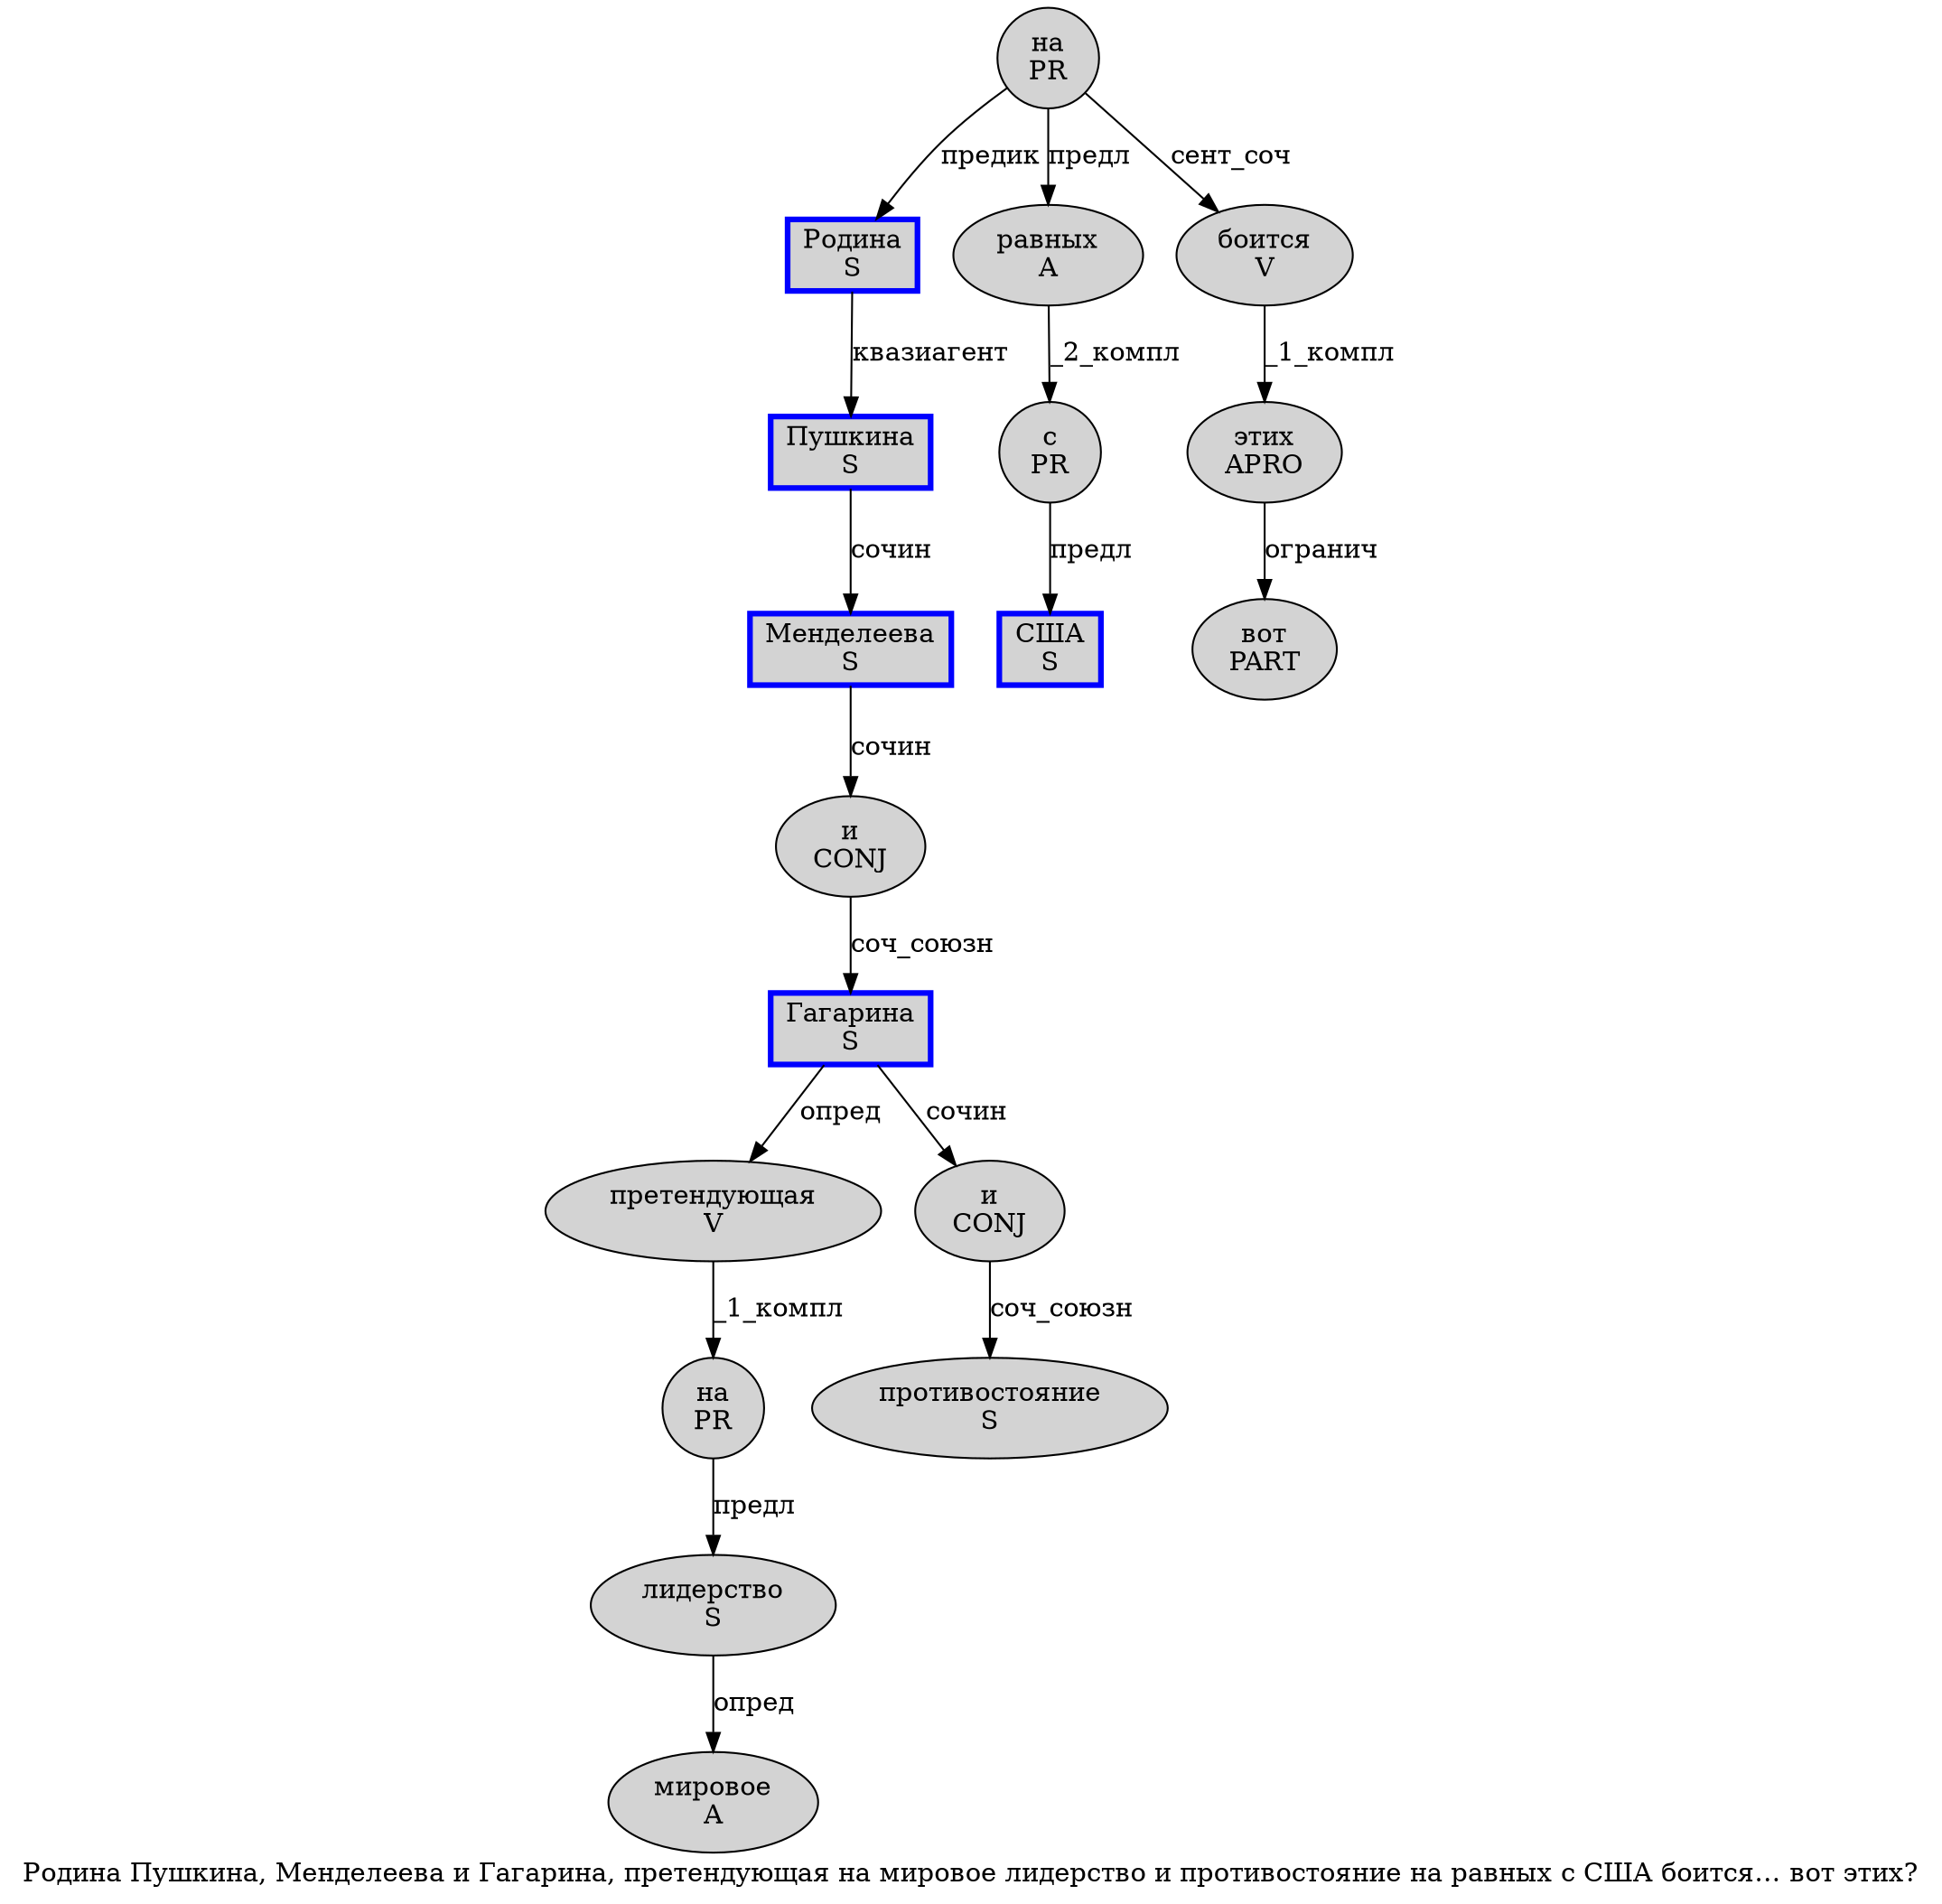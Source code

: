 digraph SENTENCE_1954 {
	graph [label="Родина Пушкина, Менделеева и Гагарина, претендующая на мировое лидерство и противостояние на равных с США боится… вот этих?"]
	node [style=filled]
		0 [label="Родина
S" color=blue fillcolor=lightgray penwidth=3 shape=box]
		1 [label="Пушкина
S" color=blue fillcolor=lightgray penwidth=3 shape=box]
		3 [label="Менделеева
S" color=blue fillcolor=lightgray penwidth=3 shape=box]
		4 [label="и
CONJ" color="" fillcolor=lightgray penwidth=1 shape=ellipse]
		5 [label="Гагарина
S" color=blue fillcolor=lightgray penwidth=3 shape=box]
		7 [label="претендующая
V" color="" fillcolor=lightgray penwidth=1 shape=ellipse]
		8 [label="на
PR" color="" fillcolor=lightgray penwidth=1 shape=ellipse]
		9 [label="мировое
A" color="" fillcolor=lightgray penwidth=1 shape=ellipse]
		10 [label="лидерство
S" color="" fillcolor=lightgray penwidth=1 shape=ellipse]
		11 [label="и
CONJ" color="" fillcolor=lightgray penwidth=1 shape=ellipse]
		12 [label="противостояние
S" color="" fillcolor=lightgray penwidth=1 shape=ellipse]
		13 [label="на
PR" color="" fillcolor=lightgray penwidth=1 shape=ellipse]
		14 [label="равных
A" color="" fillcolor=lightgray penwidth=1 shape=ellipse]
		15 [label="с
PR" color="" fillcolor=lightgray penwidth=1 shape=ellipse]
		16 [label="США
S" color=blue fillcolor=lightgray penwidth=3 shape=box]
		17 [label="боится
V" color="" fillcolor=lightgray penwidth=1 shape=ellipse]
		19 [label="вот
PART" color="" fillcolor=lightgray penwidth=1 shape=ellipse]
		20 [label="этих
APRO" color="" fillcolor=lightgray penwidth=1 shape=ellipse]
			10 -> 9 [label="опред"]
			3 -> 4 [label="сочин"]
			1 -> 3 [label="сочин"]
			7 -> 8 [label="_1_компл"]
			8 -> 10 [label="предл"]
			11 -> 12 [label="соч_союзн"]
			5 -> 7 [label="опред"]
			5 -> 11 [label="сочин"]
			4 -> 5 [label="соч_союзн"]
			15 -> 16 [label="предл"]
			0 -> 1 [label="квазиагент"]
			13 -> 0 [label="предик"]
			13 -> 14 [label="предл"]
			13 -> 17 [label="сент_соч"]
			20 -> 19 [label="огранич"]
			17 -> 20 [label="_1_компл"]
			14 -> 15 [label="_2_компл"]
}